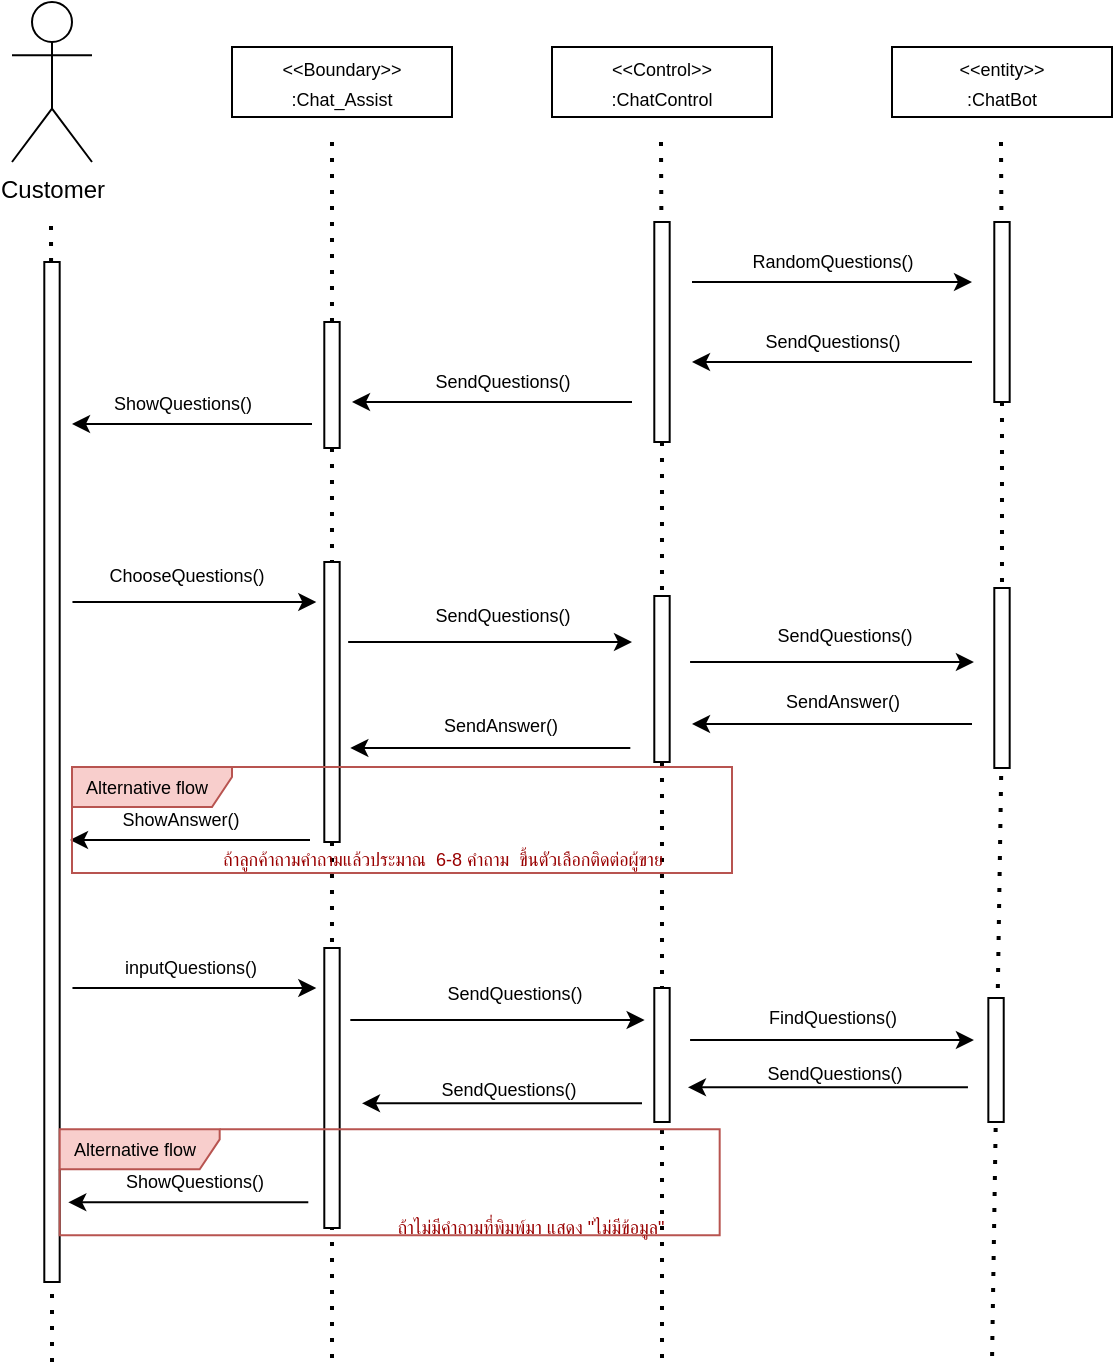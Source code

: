 <mxfile>
    <diagram id="4hdrDz7Q9HRkZpPZPvPN" name="Page-1">
        <mxGraphModel dx="931" dy="653" grid="1" gridSize="10" guides="1" tooltips="1" connect="1" arrows="1" fold="1" page="1" pageScale="1" pageWidth="850" pageHeight="1100" math="0" shadow="0">
            <root>
                <mxCell id="0"/>
                <mxCell id="1" parent="0"/>
                <mxCell id="2" value="Customer" style="shape=umlActor;verticalLabelPosition=bottom;verticalAlign=top;html=1;outlineConnect=0;" parent="1" vertex="1">
                    <mxGeometry x="40" y="40" width="40" height="80" as="geometry"/>
                </mxCell>
                <mxCell id="3" value="" style="endArrow=none;dashed=1;html=1;dashPattern=1 3;strokeWidth=2;startArrow=none;" parent="1" edge="1" source="4">
                    <mxGeometry width="50" height="50" relative="1" as="geometry">
                        <mxPoint x="60" y="920" as="sourcePoint"/>
                        <mxPoint x="59.5" y="150" as="targetPoint"/>
                        <Array as="points"/>
                    </mxGeometry>
                </mxCell>
                <mxCell id="5" value="" style="endArrow=none;dashed=1;html=1;dashPattern=1 3;strokeWidth=2;" edge="1" parent="1" target="4">
                    <mxGeometry width="50" height="50" relative="1" as="geometry">
                        <mxPoint x="60" y="720" as="sourcePoint"/>
                        <mxPoint x="59.5" y="150" as="targetPoint"/>
                        <Array as="points"/>
                    </mxGeometry>
                </mxCell>
                <mxCell id="4" value="" style="rounded=0;whiteSpace=wrap;html=1;fontSize=9;" vertex="1" parent="1">
                    <mxGeometry x="56.15" y="170" width="7.69" height="510" as="geometry"/>
                </mxCell>
                <mxCell id="7" value="&lt;font style=&quot;font-size: 9px;&quot;&gt;&amp;lt;&amp;lt;Boundary&amp;gt;&amp;gt;&lt;br&gt;:Chat_Assist&lt;br&gt;&lt;/font&gt;" style="rounded=0;whiteSpace=wrap;html=1;" vertex="1" parent="1">
                    <mxGeometry x="150.0" y="62.5" width="110" height="35" as="geometry"/>
                </mxCell>
                <mxCell id="8" value="&lt;font style=&quot;font-size: 9px;&quot;&gt;&amp;lt;&amp;lt;Control&amp;gt;&amp;gt;&lt;br&gt;:ChatControl&lt;br&gt;&lt;/font&gt;" style="rounded=0;whiteSpace=wrap;html=1;" vertex="1" parent="1">
                    <mxGeometry x="310" y="62.5" width="110" height="35" as="geometry"/>
                </mxCell>
                <mxCell id="9" value="&lt;font style=&quot;font-size: 9px;&quot;&gt;&amp;lt;&amp;lt;entity&amp;gt;&amp;gt;&lt;br&gt;:ChatBot&lt;/font&gt;" style="rounded=0;whiteSpace=wrap;html=1;" vertex="1" parent="1">
                    <mxGeometry x="480" y="62.5" width="110" height="35" as="geometry"/>
                </mxCell>
                <mxCell id="12" value="" style="endArrow=none;dashed=1;html=1;dashPattern=1 3;strokeWidth=2;startArrow=none;" edge="1" parent="1" source="47">
                    <mxGeometry width="50" height="50" relative="1" as="geometry">
                        <mxPoint x="364.496" y="110" as="sourcePoint"/>
                        <mxPoint x="365" y="720" as="targetPoint"/>
                        <Array as="points"/>
                    </mxGeometry>
                </mxCell>
                <mxCell id="14" value="" style="endArrow=classic;html=1;verticalAlign=top;" edge="1" parent="1">
                    <mxGeometry width="50" height="50" relative="1" as="geometry">
                        <mxPoint x="520" y="220" as="sourcePoint"/>
                        <mxPoint x="380" y="220" as="targetPoint"/>
                    </mxGeometry>
                </mxCell>
                <mxCell id="16" value="" style="endArrow=none;dashed=1;html=1;dashPattern=1 3;strokeWidth=2;startArrow=none;" edge="1" parent="1" target="15">
                    <mxGeometry width="50" height="50" relative="1" as="geometry">
                        <mxPoint x="534.496" y="110" as="sourcePoint"/>
                        <mxPoint x="535" y="920" as="targetPoint"/>
                        <Array as="points"/>
                    </mxGeometry>
                </mxCell>
                <mxCell id="15" value="&lt;span style=&quot;color: rgba(0, 0, 0, 0); font-family: monospace; font-size: 0px; text-align: start;&quot;&gt;%3CmxGraphModel%3E%3Croot%3E%3CmxCell%20id%3D%220%22%2F%3E%3CmxCell%20id%3D%221%22%20parent%3D%220%22%2F%3E%3CmxCell%20id%3D%222%22%20value%3D%22%E0%B8%AD%22%20style%3D%22rounded%3D0%3BwhiteSpace%3Dwrap%3Bhtml%3D1%3BfontSize%3D9%3B%22%20vertex%3D%221%22%20parent%3D%221%22%3E%3CmxGeometry%20x%3D%22531.15%22%20y%3D%22150%22%20width%3D%227.69%22%20height%3D%22120%22%20as%3D%22geometry%22%2F%3E%3C%2FmxCell%3E%3C%2Froot%3E%3C%2FmxGraphModel%3E&lt;/span&gt;&lt;span style=&quot;color: rgba(0, 0, 0, 0); font-family: monospace; font-size: 0px; text-align: start;&quot;&gt;%3CmxGraphModel%3E%3Croot%3E%3CmxCell%20id%3D%220%22%2F%3E%3CmxCell%20id%3D%221%22%20parent%3D%220%22%2F%3E%3CmxCell%20id%3D%222%22%20value%3D%22%E0%B8%AD%22%20style%3D%22rounded%3D0%3BwhiteSpace%3Dwrap%3Bhtml%3D1%3BfontSize%3D9%3B%22%20vertex%3D%221%22%20parent%3D%221%22%3E%3CmxGeometry%20x%3D%22531.15%22%20y%3D%22150%22%20width%3D%227.69%22%20height%3D%22120%22%20as%3D%22geometry%22%2F%3E%3C%2FmxCell%3E%3C%2Froot%3E%3C%2FmxGraphModel%3E&lt;/span&gt;" style="rounded=0;whiteSpace=wrap;html=1;fontSize=9;" vertex="1" parent="1">
                    <mxGeometry x="531.15" y="150" width="7.69" height="90" as="geometry"/>
                </mxCell>
                <mxCell id="18" value="" style="endArrow=none;dashed=1;html=1;dashPattern=1 3;strokeWidth=2;startArrow=none;" edge="1" parent="1" target="17">
                    <mxGeometry width="50" height="50" relative="1" as="geometry">
                        <mxPoint x="364.496" y="110" as="sourcePoint"/>
                        <mxPoint x="365" y="920" as="targetPoint"/>
                        <Array as="points"/>
                    </mxGeometry>
                </mxCell>
                <mxCell id="17" value="" style="rounded=0;whiteSpace=wrap;html=1;fontSize=9;" vertex="1" parent="1">
                    <mxGeometry x="361.15" y="150" width="7.69" height="110" as="geometry"/>
                </mxCell>
                <mxCell id="21" value="" style="endArrow=classic;html=1;" edge="1" parent="1">
                    <mxGeometry width="50" height="50" relative="1" as="geometry">
                        <mxPoint x="350" y="240" as="sourcePoint"/>
                        <mxPoint x="210" y="240" as="targetPoint"/>
                    </mxGeometry>
                </mxCell>
                <mxCell id="24" value="" style="endArrow=classic;html=1;verticalAlign=top;" edge="1" parent="1">
                    <mxGeometry width="50" height="50" relative="1" as="geometry">
                        <mxPoint x="380" y="180" as="sourcePoint"/>
                        <mxPoint x="520" y="180" as="targetPoint"/>
                    </mxGeometry>
                </mxCell>
                <mxCell id="25" value="RandomQuestions()" style="text;html=1;align=center;verticalAlign=middle;resizable=0;points=[];autosize=1;strokeColor=none;fillColor=none;fontSize=9;" vertex="1" parent="1">
                    <mxGeometry x="400" y="160" width="100" height="20" as="geometry"/>
                </mxCell>
                <mxCell id="26" value="SendQuestions()" style="text;html=1;align=center;verticalAlign=middle;resizable=0;points=[];autosize=1;strokeColor=none;fillColor=none;fontSize=9;" vertex="1" parent="1">
                    <mxGeometry x="405" y="200" width="90" height="20" as="geometry"/>
                </mxCell>
                <mxCell id="27" value="SendQuestions()" style="text;html=1;align=center;verticalAlign=middle;resizable=0;points=[];autosize=1;strokeColor=none;fillColor=none;fontSize=9;" vertex="1" parent="1">
                    <mxGeometry x="240" y="220" width="90" height="20" as="geometry"/>
                </mxCell>
                <mxCell id="30" value="ShowQuestions()" style="text;html=1;align=center;verticalAlign=middle;resizable=0;points=[];autosize=1;strokeColor=none;fillColor=none;fontSize=9;" vertex="1" parent="1">
                    <mxGeometry x="80" y="231" width="90" height="20" as="geometry"/>
                </mxCell>
                <mxCell id="31" value="" style="endArrow=classic;html=1;verticalAlign=top;" edge="1" parent="1">
                    <mxGeometry width="50" height="50" relative="1" as="geometry">
                        <mxPoint x="190" y="251" as="sourcePoint"/>
                        <mxPoint x="70" y="251" as="targetPoint"/>
                    </mxGeometry>
                </mxCell>
                <mxCell id="37" value="" style="endArrow=none;dashed=1;html=1;dashPattern=1 3;strokeWidth=2;startArrow=none;" edge="1" parent="1" source="40">
                    <mxGeometry width="50" height="50" relative="1" as="geometry">
                        <mxPoint x="200" y="110" as="sourcePoint"/>
                        <mxPoint x="200" y="720" as="targetPoint"/>
                        <Array as="points"/>
                    </mxGeometry>
                </mxCell>
                <mxCell id="39" value="" style="endArrow=none;dashed=1;html=1;dashPattern=1 3;strokeWidth=2;startArrow=none;" edge="1" parent="1" target="38">
                    <mxGeometry width="50" height="50" relative="1" as="geometry">
                        <mxPoint x="200" y="110" as="sourcePoint"/>
                        <mxPoint x="200" y="920.833" as="targetPoint"/>
                        <Array as="points"/>
                    </mxGeometry>
                </mxCell>
                <mxCell id="38" value="&lt;span style=&quot;color: rgba(0, 0, 0, 0); font-family: monospace; font-size: 0px; text-align: start;&quot;&gt;%3CmxGraphModel%3E%3Croot%3E%3CmxCell%20id%3D%220%22%2F%3E%3CmxCell%20id%3D%221%22%20parent%3D%220%22%2F%3E%3CmxCell%20id%3D%222%22%20value%3D%22%E0%B8%AD%22%20style%3D%22rounded%3D0%3BwhiteSpace%3Dwrap%3Bhtml%3D1%3BfontSize%3D9%3B%22%20vertex%3D%221%22%20parent%3D%221%22%3E%3CmxGeometry%20x%3D%22531.15%22%20y%3D%22150%22%20width%3D%227.69%22%20height%3D%22120%22%20as%3D%22geometry%22%2F%3E%3C%2FmxCell%3E%3C%2Froot%3E%3C%2FmxGraphModel%3E&lt;/span&gt;&lt;span style=&quot;color: rgba(0, 0, 0, 0); font-family: monospace; font-size: 0px; text-align: start;&quot;&gt;%3CmxGraphModel%3E%3Croot%3E%3CmxCell%20id%3D%220%22%2F%3E%3CmxCell%20id%3D%221%22%20parent%3D%220%22%2F%3E%3CmxCell%20id%3D%222%22%20value%3D%22%E0%B8%AD%22%20style%3D%22rounded%3D0%3BwhiteSpace%3Dwrap%3Bhtml%3D1%3BfontSize%3D9%3B%22%20vertex%3D%221%22%20parent%3D%221%22%3E%3CmxGeometry%20x%3D%22531.15%22%20y%3D%22150%22%20width%3D%227.69%22%20height%3D%22120%22%20as%3D%22geometry%22%2F%3E%3C%2FmxCell%3E%3C%2Froot%3E%3C%2FmxGraphModel%3E&lt;/span&gt;" style="rounded=0;whiteSpace=wrap;html=1;fontSize=9;" vertex="1" parent="1">
                    <mxGeometry x="196.15" y="200" width="7.69" height="63" as="geometry"/>
                </mxCell>
                <mxCell id="41" value="" style="endArrow=none;dashed=1;html=1;dashPattern=1 3;strokeWidth=2;startArrow=none;" edge="1" parent="1" source="38" target="40">
                    <mxGeometry width="50" height="50" relative="1" as="geometry">
                        <mxPoint x="199.995" y="263" as="sourcePoint"/>
                        <mxPoint x="200" y="920.833" as="targetPoint"/>
                        <Array as="points"/>
                    </mxGeometry>
                </mxCell>
                <mxCell id="40" value="" style="rounded=0;whiteSpace=wrap;html=1;fontSize=9;" vertex="1" parent="1">
                    <mxGeometry x="196.15" y="320" width="7.69" height="140" as="geometry"/>
                </mxCell>
                <mxCell id="42" value="" style="endArrow=classic;html=1;verticalAlign=top;" edge="1" parent="1">
                    <mxGeometry width="50" height="50" relative="1" as="geometry">
                        <mxPoint x="70.23" y="340" as="sourcePoint"/>
                        <mxPoint x="192.15" y="340" as="targetPoint"/>
                    </mxGeometry>
                </mxCell>
                <mxCell id="43" value="ChooseQuestions()" style="text;html=1;align=center;verticalAlign=middle;resizable=0;points=[];autosize=1;strokeColor=none;fillColor=none;fontSize=9;" vertex="1" parent="1">
                    <mxGeometry x="77" y="317" width="100" height="20" as="geometry"/>
                </mxCell>
                <mxCell id="45" value="" style="endArrow=classic;html=1;verticalAlign=top;" edge="1" parent="1">
                    <mxGeometry width="50" height="50" relative="1" as="geometry">
                        <mxPoint x="208.08" y="360.0" as="sourcePoint"/>
                        <mxPoint x="350" y="360" as="targetPoint"/>
                    </mxGeometry>
                </mxCell>
                <mxCell id="46" value="SendQuestions()" style="text;html=1;align=center;verticalAlign=middle;resizable=0;points=[];autosize=1;strokeColor=none;fillColor=none;fontSize=9;" vertex="1" parent="1">
                    <mxGeometry x="240" y="337" width="90" height="20" as="geometry"/>
                </mxCell>
                <mxCell id="48" value="" style="endArrow=classic;html=1;verticalAlign=top;" edge="1" parent="1">
                    <mxGeometry width="50" height="50" relative="1" as="geometry">
                        <mxPoint x="379.04" y="370.0" as="sourcePoint"/>
                        <mxPoint x="520.96" y="370.0" as="targetPoint"/>
                    </mxGeometry>
                </mxCell>
                <mxCell id="49" value="SendQuestions()" style="text;html=1;align=center;verticalAlign=middle;resizable=0;points=[];autosize=1;strokeColor=none;fillColor=none;fontSize=9;" vertex="1" parent="1">
                    <mxGeometry x="410.96" y="347" width="90" height="20" as="geometry"/>
                </mxCell>
                <mxCell id="51" value="" style="endArrow=none;dashed=1;html=1;dashPattern=1 3;strokeWidth=2;startArrow=none;" edge="1" parent="1" source="15" target="50">
                    <mxGeometry width="50" height="50" relative="1" as="geometry">
                        <mxPoint x="534.997" y="240.0" as="sourcePoint"/>
                        <mxPoint x="535" y="920" as="targetPoint"/>
                        <Array as="points"/>
                    </mxGeometry>
                </mxCell>
                <mxCell id="50" value="&lt;span style=&quot;color: rgba(0, 0, 0, 0); font-family: monospace; font-size: 0px; text-align: start;&quot;&gt;%3CmxGraphModel%3E%3Croot%3E%3CmxCell%20id%3D%220%22%2F%3E%3CmxCell%20id%3D%221%22%20parent%3D%220%22%2F%3E%3CmxCell%20id%3D%222%22%20value%3D%22%E0%B8%AD%22%20style%3D%22rounded%3D0%3BwhiteSpace%3Dwrap%3Bhtml%3D1%3BfontSize%3D9%3B%22%20vertex%3D%221%22%20parent%3D%221%22%3E%3CmxGeometry%20x%3D%22531.15%22%20y%3D%22150%22%20width%3D%227.69%22%20height%3D%22120%22%20as%3D%22geometry%22%2F%3E%3C%2FmxCell%3E%3C%2Froot%3E%3C%2FmxGraphModel%3E&lt;/span&gt;&lt;span style=&quot;color: rgba(0, 0, 0, 0); font-family: monospace; font-size: 0px; text-align: start;&quot;&gt;%3CmxGraphModel%3E%3Croot%3E%3CmxCell%20id%3D%220%22%2F%3E%3CmxCell%20id%3D%221%22%20parent%3D%220%22%2F%3E%3CmxCell%20id%3D%222%22%20value%3D%22%E0%B8%AD%22%20style%3D%22rounded%3D0%3BwhiteSpace%3Dwrap%3Bhtml%3D1%3BfontSize%3D9%3B%22%20vertex%3D%221%22%20parent%3D%221%22%3E%3CmxGeometry%20x%3D%22531.15%22%20y%3D%22150%22%20width%3D%227.69%22%20height%3D%22120%22%20as%3D%22geometry%22%2F%3E%3C%2FmxCell%3E%3C%2Froot%3E%3C%2FmxGraphModel%3E&lt;/span&gt;" style="rounded=0;whiteSpace=wrap;html=1;fontSize=9;" vertex="1" parent="1">
                    <mxGeometry x="531.15" y="333" width="7.69" height="90" as="geometry"/>
                </mxCell>
                <mxCell id="52" value="" style="endArrow=classic;html=1;fontSize=9;" edge="1" parent="1">
                    <mxGeometry width="50" height="50" relative="1" as="geometry">
                        <mxPoint x="520" y="401" as="sourcePoint"/>
                        <mxPoint x="380" y="401" as="targetPoint"/>
                    </mxGeometry>
                </mxCell>
                <mxCell id="54" value="SendAnswer()" style="text;html=1;align=center;verticalAlign=middle;resizable=0;points=[];autosize=1;strokeColor=none;fillColor=none;fontSize=9;" vertex="1" parent="1">
                    <mxGeometry x="415" y="380" width="80" height="20" as="geometry"/>
                </mxCell>
                <mxCell id="55" value="ShowAnswer()" style="text;html=1;align=center;verticalAlign=middle;resizable=0;points=[];autosize=1;strokeColor=none;fillColor=none;fontSize=9;" vertex="1" parent="1">
                    <mxGeometry x="84" y="439" width="80" height="20" as="geometry"/>
                </mxCell>
                <mxCell id="56" value="" style="endArrow=classic;html=1;verticalAlign=top;" edge="1" parent="1">
                    <mxGeometry width="50" height="50" relative="1" as="geometry">
                        <mxPoint x="189" y="459.0" as="sourcePoint"/>
                        <mxPoint x="69" y="459.0" as="targetPoint"/>
                    </mxGeometry>
                </mxCell>
                <mxCell id="57" value="&lt;font style=&quot;font-size: 9px;&quot;&gt;Alternative flow&lt;/font&gt;" style="shape=umlFrame;whiteSpace=wrap;html=1;width=80;height=20;boundedLbl=1;verticalAlign=middle;align=left;spacingLeft=5;strokeWidth=1;fontSize=9;fillColor=#f8cecc;strokeColor=#b85450;" vertex="1" parent="1">
                    <mxGeometry x="70" y="422.5" width="330" height="53" as="geometry"/>
                </mxCell>
                <mxCell id="59" value="" style="endArrow=none;dashed=1;html=1;dashPattern=1 3;strokeWidth=2;startArrow=none;" edge="1" parent="1">
                    <mxGeometry width="50" height="50" relative="1" as="geometry">
                        <mxPoint x="534.575" y="427.0" as="sourcePoint"/>
                        <mxPoint x="530" y="720" as="targetPoint"/>
                        <Array as="points"/>
                    </mxGeometry>
                </mxCell>
                <mxCell id="60" value="ถ้าลูกค้าถามคำถามแล้วประมาณ&amp;nbsp; 6-8 คำถาม&amp;nbsp; ขึ้นตัวเลือกติดต่อผู้ขาย" style="text;html=1;align=center;verticalAlign=middle;resizable=0;points=[];autosize=1;fontSize=9;fontColor=#990000;" vertex="1" parent="1">
                    <mxGeometry x="120" y="459" width="270" height="20" as="geometry"/>
                </mxCell>
                <mxCell id="61" value="" style="rounded=0;whiteSpace=wrap;html=1;fontSize=9;" vertex="1" parent="1">
                    <mxGeometry x="196.15" y="513" width="7.69" height="140" as="geometry"/>
                </mxCell>
                <mxCell id="62" value="" style="endArrow=classic;html=1;verticalAlign=top;" edge="1" parent="1">
                    <mxGeometry width="50" height="50" relative="1" as="geometry">
                        <mxPoint x="70.23" y="533.0" as="sourcePoint"/>
                        <mxPoint x="192.15" y="533.0" as="targetPoint"/>
                    </mxGeometry>
                </mxCell>
                <mxCell id="63" value="inputQuestions()" style="text;html=1;align=center;verticalAlign=middle;resizable=0;points=[];autosize=1;strokeColor=none;fillColor=none;fontSize=9;" vertex="1" parent="1">
                    <mxGeometry x="84" y="513" width="90" height="20" as="geometry"/>
                </mxCell>
                <mxCell id="67" value="" style="rounded=0;whiteSpace=wrap;html=1;fontSize=9;" vertex="1" parent="1">
                    <mxGeometry x="361.15" y="533" width="7.69" height="67" as="geometry"/>
                </mxCell>
                <mxCell id="68" value="" style="endArrow=classic;html=1;verticalAlign=top;" edge="1" parent="1">
                    <mxGeometry width="50" height="50" relative="1" as="geometry">
                        <mxPoint x="209.16" y="549" as="sourcePoint"/>
                        <mxPoint x="356.31" y="549" as="targetPoint"/>
                    </mxGeometry>
                </mxCell>
                <mxCell id="69" value="SendQuestions()" style="text;html=1;align=center;verticalAlign=middle;resizable=0;points=[];autosize=1;strokeColor=none;fillColor=none;fontSize=9;" vertex="1" parent="1">
                    <mxGeometry x="246.16" y="526" width="90" height="20" as="geometry"/>
                </mxCell>
                <mxCell id="70" value="" style="endArrow=classic;html=1;verticalAlign=top;" edge="1" parent="1">
                    <mxGeometry width="50" height="50" relative="1" as="geometry">
                        <mxPoint x="379.04" y="559" as="sourcePoint"/>
                        <mxPoint x="520.96" y="559" as="targetPoint"/>
                    </mxGeometry>
                </mxCell>
                <mxCell id="71" value="FindQuestions()" style="text;html=1;align=center;verticalAlign=middle;resizable=0;points=[];autosize=1;strokeColor=none;fillColor=none;fontSize=9;" vertex="1" parent="1">
                    <mxGeometry x="405" y="538" width="90" height="20" as="geometry"/>
                </mxCell>
                <mxCell id="72" value="&lt;span style=&quot;color: rgba(0, 0, 0, 0); font-family: monospace; font-size: 0px; text-align: start;&quot;&gt;%3CmxGraphModel%3E%3Croot%3E%3CmxCell%20id%3D%220%22%2F%3E%3CmxCell%20id%3D%221%22%20parent%3D%220%22%2F%3E%3CmxCell%20id%3D%222%22%20value%3D%22%E0%B8%AD%22%20style%3D%22rounded%3D0%3BwhiteSpace%3Dwrap%3Bhtml%3D1%3BfontSize%3D9%3B%22%20vertex%3D%221%22%20parent%3D%221%22%3E%3CmxGeometry%20x%3D%22531.15%22%20y%3D%22150%22%20width%3D%227.69%22%20height%3D%22120%22%20as%3D%22geometry%22%2F%3E%3C%2FmxCell%3E%3C%2Froot%3E%3C%2FmxGraphModel%3E&lt;/span&gt;&lt;span style=&quot;color: rgba(0, 0, 0, 0); font-family: monospace; font-size: 0px; text-align: start;&quot;&gt;%3CmxGraphModel%3E%3Croot%3E%3CmxCell%20id%3D%220%22%2F%3E%3CmxCell%20id%3D%221%22%20parent%3D%220%22%2F%3E%3CmxCell%20id%3D%222%22%20value%3D%22%E0%B8%AD%22%20style%3D%22rounded%3D0%3BwhiteSpace%3Dwrap%3Bhtml%3D1%3BfontSize%3D9%3B%22%20vertex%3D%221%22%20parent%3D%221%22%3E%3CmxGeometry%20x%3D%22531.15%22%20y%3D%22150%22%20width%3D%227.69%22%20height%3D%22120%22%20as%3D%22geometry%22%2F%3E%3C%2FmxCell%3E%3C%2Froot%3E%3C%2FmxGraphModel%3E&lt;/span&gt;" style="rounded=0;whiteSpace=wrap;html=1;fontSize=9;" vertex="1" parent="1">
                    <mxGeometry x="528.17" y="538" width="7.69" height="62" as="geometry"/>
                </mxCell>
                <mxCell id="75" value="" style="endArrow=classic;html=1;fontSize=9;" edge="1" parent="1">
                    <mxGeometry width="50" height="50" relative="1" as="geometry">
                        <mxPoint x="517.98" y="582.66" as="sourcePoint"/>
                        <mxPoint x="377.98" y="582.66" as="targetPoint"/>
                    </mxGeometry>
                </mxCell>
                <mxCell id="76" value="&lt;br&gt;SendQuestions()" style="text;html=1;align=center;verticalAlign=middle;resizable=0;points=[];autosize=1;strokeColor=none;fillColor=none;fontSize=9;" vertex="1" parent="1">
                    <mxGeometry x="405.96" y="550" width="90" height="40" as="geometry"/>
                </mxCell>
                <mxCell id="77" value="ShowQuestions()" style="text;html=1;align=center;verticalAlign=middle;resizable=0;points=[];autosize=1;strokeColor=none;fillColor=none;fontSize=9;" vertex="1" parent="1">
                    <mxGeometry x="86.15" y="620.17" width="90" height="20" as="geometry"/>
                </mxCell>
                <mxCell id="78" value="" style="endArrow=classic;html=1;verticalAlign=top;" edge="1" parent="1">
                    <mxGeometry width="50" height="50" relative="1" as="geometry">
                        <mxPoint x="188.15" y="640.17" as="sourcePoint"/>
                        <mxPoint x="68.15" y="640.17" as="targetPoint"/>
                    </mxGeometry>
                </mxCell>
                <mxCell id="79" value="&lt;font style=&quot;font-size: 9px;&quot;&gt;Alternative flow&lt;/font&gt;" style="shape=umlFrame;whiteSpace=wrap;html=1;width=80;height=20;boundedLbl=1;verticalAlign=middle;align=left;spacingLeft=5;strokeWidth=1;fontSize=9;fillColor=#f8cecc;strokeColor=#b85450;" vertex="1" parent="1">
                    <mxGeometry x="63.84" y="603.67" width="330" height="53" as="geometry"/>
                </mxCell>
                <mxCell id="80" value="ถ้าไม่มีคำถามที่พิมพ์มา แสดง &quot;ไม่มีข้อมูล&quot;" style="text;html=1;align=center;verticalAlign=middle;resizable=0;points=[];autosize=1;fontSize=9;fontColor=#990000;" vertex="1" parent="1">
                    <mxGeometry x="209.16" y="642.67" width="180" height="20" as="geometry"/>
                </mxCell>
                <mxCell id="RMc5vd-HdPurNnHc656c-80" value="" style="endArrow=none;dashed=1;html=1;dashPattern=1 3;strokeWidth=2;startArrow=none;" edge="1" parent="1" source="17" target="47">
                    <mxGeometry width="50" height="50" relative="1" as="geometry">
                        <mxPoint x="364.996" y="260.0" as="sourcePoint"/>
                        <mxPoint x="365" y="720" as="targetPoint"/>
                        <Array as="points"/>
                    </mxGeometry>
                </mxCell>
                <mxCell id="47" value="" style="rounded=0;whiteSpace=wrap;html=1;fontSize=9;" vertex="1" parent="1">
                    <mxGeometry x="361.15" y="337" width="7.69" height="83" as="geometry"/>
                </mxCell>
                <mxCell id="RMc5vd-HdPurNnHc656c-81" value="" style="endArrow=classic;html=1;fontSize=9;" edge="1" parent="1">
                    <mxGeometry width="50" height="50" relative="1" as="geometry">
                        <mxPoint x="349.16" y="413.0" as="sourcePoint"/>
                        <mxPoint x="209.16" y="413.0" as="targetPoint"/>
                        <Array as="points">
                            <mxPoint x="259.16" y="413"/>
                        </Array>
                    </mxGeometry>
                </mxCell>
                <mxCell id="RMc5vd-HdPurNnHc656c-82" value="SendAnswer()" style="text;html=1;align=center;verticalAlign=middle;resizable=0;points=[];autosize=1;strokeColor=none;fillColor=none;fontSize=9;" vertex="1" parent="1">
                    <mxGeometry x="244.16" y="392" width="80" height="20" as="geometry"/>
                </mxCell>
                <mxCell id="RMc5vd-HdPurNnHc656c-83" value="" style="endArrow=classic;html=1;fontSize=9;" edge="1" parent="1">
                    <mxGeometry width="50" height="50" relative="1" as="geometry">
                        <mxPoint x="355" y="590.66" as="sourcePoint"/>
                        <mxPoint x="215.0" y="590.66" as="targetPoint"/>
                    </mxGeometry>
                </mxCell>
                <mxCell id="RMc5vd-HdPurNnHc656c-84" value="&lt;br&gt;SendQuestions()" style="text;html=1;align=center;verticalAlign=middle;resizable=0;points=[];autosize=1;strokeColor=none;fillColor=none;fontSize=9;" vertex="1" parent="1">
                    <mxGeometry x="242.98" y="558" width="90" height="40" as="geometry"/>
                </mxCell>
            </root>
        </mxGraphModel>
    </diagram>
    <diagram id="cL9UutqBdXzwN1XWlvz5" name="Page-2">
        <mxGraphModel grid="1" page="1" gridSize="10" guides="1" tooltips="1" connect="1" arrows="1" fold="1" pageScale="1" pageWidth="850" pageHeight="1100" math="0" shadow="0">
            <root>
                <mxCell id="0"/>
                <mxCell id="1" parent="0"/>
                <mxCell id="cw4E4tKnkDUjljcfsdXo-1" value="Customer" style="shape=umlActor;verticalLabelPosition=bottom;verticalAlign=top;html=1;outlineConnect=0;fontSize=9;fontColor=#1C0000;" parent="1" vertex="1">
                    <mxGeometry x="180" y="210" width="30" height="80" as="geometry"/>
                </mxCell>
                <mxCell id="cw4E4tKnkDUjljcfsdXo-4" value="Chat_Assist" style="shape=umlBoundary;whiteSpace=wrap;html=1;" parent="1" vertex="1">
                    <mxGeometry x="470" y="210" width="100" height="80" as="geometry"/>
                </mxCell>
                <mxCell id="cw4E4tKnkDUjljcfsdXo-5" value="ChatControl" style="ellipse;shape=umlControl;whiteSpace=wrap;html=1;" parent="1" vertex="1">
                    <mxGeometry x="480.0" y="600" width="80" height="90" as="geometry"/>
                </mxCell>
                <mxCell id="cw4E4tKnkDUjljcfsdXo-6" value="ChatBot" style="ellipse;shape=umlEntity;whiteSpace=wrap;html=1;" parent="1" vertex="1">
                    <mxGeometry x="100.0" y="610" width="80" height="80" as="geometry"/>
                </mxCell>
                <mxCell id="cw4E4tKnkDUjljcfsdXo-9" value="" style="endArrow=none;html=1;fontSize=9;fontColor=#1C0000;" parent="1" edge="1">
                    <mxGeometry width="50" height="50" relative="1" as="geometry">
                        <mxPoint x="195" y="250" as="sourcePoint"/>
                        <mxPoint x="475" y="250" as="targetPoint"/>
                    </mxGeometry>
                </mxCell>
                <mxCell id="cw4E4tKnkDUjljcfsdXo-10" value="" style="endArrow=none;html=1;fontSize=9;fontColor=#1C0000;entryX=-0.012;entryY=0.556;entryDx=0;entryDy=0;entryPerimeter=0;exitX=1;exitY=0.5;exitDx=0;exitDy=0;" parent="1" source="cw4E4tKnkDUjljcfsdXo-6" target="cw4E4tKnkDUjljcfsdXo-5" edge="1">
                    <mxGeometry width="50" height="50" relative="1" as="geometry">
                        <mxPoint x="245" y="649.5" as="sourcePoint"/>
                        <mxPoint x="475" y="650" as="targetPoint"/>
                    </mxGeometry>
                </mxCell>
                <mxCell id="cw4E4tKnkDUjljcfsdXo-11" value="" style="endArrow=none;html=1;fontSize=9;fontColor=#1C0000;exitX=0.55;exitY=0.133;exitDx=0;exitDy=0;exitPerimeter=0;entryX=0.55;entryY=1.025;entryDx=0;entryDy=0;entryPerimeter=0;" parent="1" source="cw4E4tKnkDUjljcfsdXo-5" target="cw4E4tKnkDUjljcfsdXo-4" edge="1">
                    <mxGeometry width="50" height="50" relative="1" as="geometry">
                        <mxPoint x="495" y="430" as="sourcePoint"/>
                        <mxPoint x="545" y="380" as="targetPoint"/>
                    </mxGeometry>
                </mxCell>
                <mxCell id="cw4E4tKnkDUjljcfsdXo-13" value="" style="endArrow=classic;html=1;fontSize=9;fontColor=#1C0000;" parent="1" edge="1">
                    <mxGeometry width="50" height="50" relative="1" as="geometry">
                        <mxPoint x="475" y="670" as="sourcePoint"/>
                        <mxPoint x="205" y="670" as="targetPoint"/>
                    </mxGeometry>
                </mxCell>
                <mxCell id="cw4E4tKnkDUjljcfsdXo-14" value="1.RandomQuestions()&lt;br&gt;2.2.SendQuestions()&lt;br&gt;3.2FindQuestion()" style="text;html=1;align=center;verticalAlign=middle;resizable=0;points=[];autosize=1;strokeColor=none;fillColor=none;fontSize=12;fontColor=#1C0000;" parent="1" vertex="1">
                    <mxGeometry x="285" y="670" width="140" height="60" as="geometry"/>
                </mxCell>
                <mxCell id="cw4E4tKnkDUjljcfsdXo-16" value="" style="endArrow=classic;html=1;fontSize=9;fontColor=#1C0000;" parent="1" edge="1">
                    <mxGeometry width="50" height="50" relative="1" as="geometry">
                        <mxPoint x="215" y="630" as="sourcePoint"/>
                        <mxPoint x="470" y="630" as="targetPoint"/>
                    </mxGeometry>
                </mxCell>
                <mxCell id="cw4E4tKnkDUjljcfsdXo-17" value="1.2.SendQuestions()&lt;br&gt;2.3.SendAnswer()&lt;br&gt;3.3.SendQuestions()" style="text;html=1;align=center;verticalAlign=middle;resizable=0;points=[];autosize=1;strokeColor=none;fillColor=none;fontSize=12;fontColor=#1C0000;" parent="1" vertex="1">
                    <mxGeometry x="290" y="570" width="130" height="60" as="geometry"/>
                </mxCell>
                <mxCell id="cw4E4tKnkDUjljcfsdXo-18" value="" style="endArrow=classic;html=1;fontSize=12;fontColor=#1C0000;" parent="1" edge="1">
                    <mxGeometry width="50" height="50" relative="1" as="geometry">
                        <mxPoint x="505" y="586" as="sourcePoint"/>
                        <mxPoint x="505" y="316" as="targetPoint"/>
                    </mxGeometry>
                </mxCell>
                <mxCell id="cw4E4tKnkDUjljcfsdXo-19" value="1.3.SendQuestions()&lt;br&gt;2.4.SendAnswer()&lt;br&gt;3.4.SendQuestions()" style="text;html=1;align=center;verticalAlign=middle;resizable=0;points=[];autosize=1;strokeColor=none;fillColor=none;fontSize=12;fontColor=#1C0000;" parent="1" vertex="1">
                    <mxGeometry x="365" y="415" width="130" height="60" as="geometry"/>
                </mxCell>
                <mxCell id="cw4E4tKnkDUjljcfsdXo-20" value="" style="endArrow=classic;html=1;fontSize=9;fontColor=#1C0000;" parent="1" edge="1">
                    <mxGeometry width="50" height="50" relative="1" as="geometry">
                        <mxPoint x="456" y="265" as="sourcePoint"/>
                        <mxPoint x="236" y="265" as="targetPoint"/>
                    </mxGeometry>
                </mxCell>
                <mxCell id="cw4E4tKnkDUjljcfsdXo-21" value="1.4.ShowQuestions()&lt;br&gt;2.5.ShowAnswer()&lt;br&gt;3.5.ShowQuestions()" style="text;html=1;align=center;verticalAlign=middle;resizable=0;points=[];autosize=1;strokeColor=none;fillColor=none;fontSize=12;fontColor=#1C0000;" parent="1" vertex="1">
                    <mxGeometry x="260" y="266" width="140" height="60" as="geometry"/>
                </mxCell>
                <mxCell id="cw4E4tKnkDUjljcfsdXo-22" value="" style="endArrow=classic;html=1;fontSize=9;fontColor=#1C0000;" parent="1" edge="1">
                    <mxGeometry width="50" height="50" relative="1" as="geometry">
                        <mxPoint x="235" y="240" as="sourcePoint"/>
                        <mxPoint x="455" y="240" as="targetPoint"/>
                    </mxGeometry>
                </mxCell>
                <mxCell id="cw4E4tKnkDUjljcfsdXo-23" value="2.ChoseQuestions()&lt;br&gt;3.inputQuestions()" style="text;html=1;align=left;verticalAlign=middle;resizable=0;points=[];autosize=1;strokeColor=none;fillColor=none;fontSize=12;fontColor=#1C0000;" parent="1" vertex="1">
                    <mxGeometry x="285" y="200" width="130" height="40" as="geometry"/>
                </mxCell>
                <mxCell id="cw4E4tKnkDUjljcfsdXo-24" value="" style="endArrow=classic;html=1;fontSize=12;fontColor=#1C0000;" parent="1" edge="1">
                    <mxGeometry width="50" height="50" relative="1" as="geometry">
                        <mxPoint x="545" y="312" as="sourcePoint"/>
                        <mxPoint x="545" y="582" as="targetPoint"/>
                    </mxGeometry>
                </mxCell>
                <mxCell id="cw4E4tKnkDUjljcfsdXo-25" value="2.1.SendQuestions()&lt;br&gt;3.1.SendQuestions()" style="text;html=1;align=center;verticalAlign=middle;resizable=0;points=[];autosize=1;strokeColor=none;fillColor=none;fontSize=12;fontColor=#1C0000;" parent="1" vertex="1">
                    <mxGeometry x="560" y="390" width="130" height="40" as="geometry"/>
                </mxCell>
            </root>
        </mxGraphModel>
    </diagram>
</mxfile>